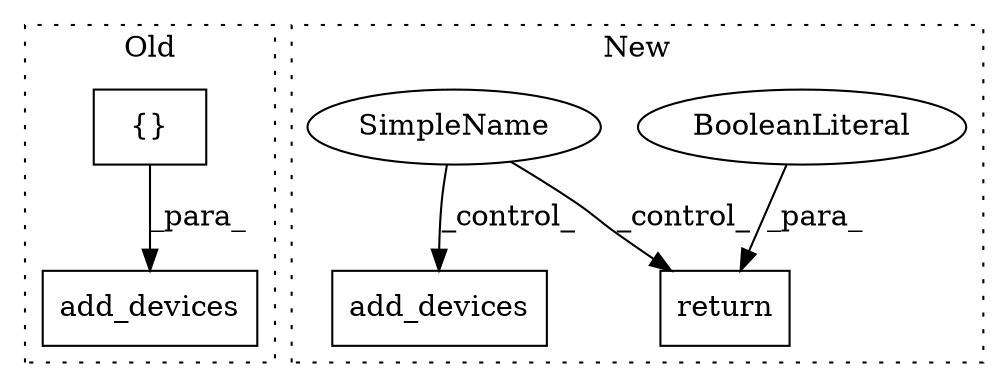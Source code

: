 digraph G {
subgraph cluster0 {
1 [label="add_devices" a="32" s="1157,1349" l="12,1" shape="box"];
3 [label="{}" a="4" s="1178,1348" l="1,1" shape="box"];
label = "Old";
style="dotted";
}
subgraph cluster1 {
2 [label="return" a="41" s="1769" l="7" shape="box"];
4 [label="BooleanLiteral" a="9" s="1776" l="4" shape="ellipse"];
5 [label="SimpleName" a="42" s="" l="" shape="ellipse"];
6 [label="add_devices" a="32" s="1730,1762" l="12,1" shape="box"];
label = "New";
style="dotted";
}
3 -> 1 [label="_para_"];
4 -> 2 [label="_para_"];
5 -> 2 [label="_control_"];
5 -> 6 [label="_control_"];
}